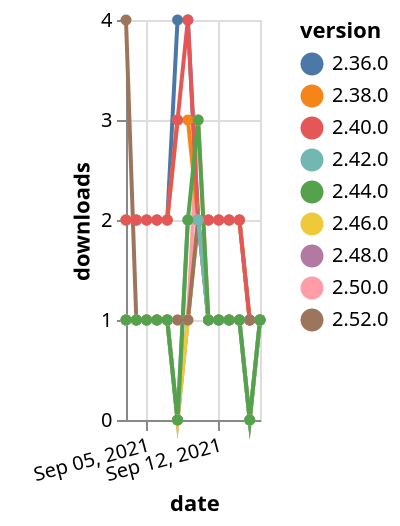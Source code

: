 {"$schema": "https://vega.github.io/schema/vega-lite/v5.json", "description": "A simple bar chart with embedded data.", "data": {"values": [{"date": "2021-09-03", "total": 2974, "delta": 2, "version": "2.36.0"}, {"date": "2021-09-04", "total": 2976, "delta": 2, "version": "2.36.0"}, {"date": "2021-09-05", "total": 2978, "delta": 2, "version": "2.36.0"}, {"date": "2021-09-06", "total": 2980, "delta": 2, "version": "2.36.0"}, {"date": "2021-09-07", "total": 2982, "delta": 2, "version": "2.36.0"}, {"date": "2021-09-08", "total": 2986, "delta": 4, "version": "2.36.0"}, {"date": "2021-09-09", "total": 2990, "delta": 4, "version": "2.36.0"}, {"date": "2021-09-10", "total": 2992, "delta": 2, "version": "2.36.0"}, {"date": "2021-09-11", "total": 2994, "delta": 2, "version": "2.36.0"}, {"date": "2021-09-12", "total": 2996, "delta": 2, "version": "2.36.0"}, {"date": "2021-09-13", "total": 2998, "delta": 2, "version": "2.36.0"}, {"date": "2021-09-14", "total": 3000, "delta": 2, "version": "2.36.0"}, {"date": "2021-09-15", "total": 3001, "delta": 1, "version": "2.36.0"}, {"date": "2021-09-16", "total": 3002, "delta": 1, "version": "2.36.0"}, {"date": "2021-09-03", "total": 157, "delta": 1, "version": "2.48.0"}, {"date": "2021-09-04", "total": 158, "delta": 1, "version": "2.48.0"}, {"date": "2021-09-05", "total": 159, "delta": 1, "version": "2.48.0"}, {"date": "2021-09-06", "total": 160, "delta": 1, "version": "2.48.0"}, {"date": "2021-09-07", "total": 161, "delta": 1, "version": "2.48.0"}, {"date": "2021-09-08", "total": 161, "delta": 0, "version": "2.48.0"}, {"date": "2021-09-09", "total": 162, "delta": 1, "version": "2.48.0"}, {"date": "2021-09-10", "total": 164, "delta": 2, "version": "2.48.0"}, {"date": "2021-09-11", "total": 165, "delta": 1, "version": "2.48.0"}, {"date": "2021-09-12", "total": 166, "delta": 1, "version": "2.48.0"}, {"date": "2021-09-13", "total": 167, "delta": 1, "version": "2.48.0"}, {"date": "2021-09-14", "total": 168, "delta": 1, "version": "2.48.0"}, {"date": "2021-09-15", "total": 168, "delta": 0, "version": "2.48.0"}, {"date": "2021-09-16", "total": 169, "delta": 1, "version": "2.48.0"}, {"date": "2021-09-03", "total": 176, "delta": 1, "version": "2.50.0"}, {"date": "2021-09-04", "total": 177, "delta": 1, "version": "2.50.0"}, {"date": "2021-09-05", "total": 178, "delta": 1, "version": "2.50.0"}, {"date": "2021-09-06", "total": 179, "delta": 1, "version": "2.50.0"}, {"date": "2021-09-07", "total": 180, "delta": 1, "version": "2.50.0"}, {"date": "2021-09-08", "total": 181, "delta": 1, "version": "2.50.0"}, {"date": "2021-09-09", "total": 182, "delta": 1, "version": "2.50.0"}, {"date": "2021-09-10", "total": 185, "delta": 3, "version": "2.50.0"}, {"date": "2021-09-11", "total": 186, "delta": 1, "version": "2.50.0"}, {"date": "2021-09-12", "total": 187, "delta": 1, "version": "2.50.0"}, {"date": "2021-09-13", "total": 188, "delta": 1, "version": "2.50.0"}, {"date": "2021-09-14", "total": 189, "delta": 1, "version": "2.50.0"}, {"date": "2021-09-15", "total": 190, "delta": 1, "version": "2.50.0"}, {"date": "2021-09-16", "total": 191, "delta": 1, "version": "2.50.0"}, {"date": "2021-09-03", "total": 2542, "delta": 2, "version": "2.38.0"}, {"date": "2021-09-04", "total": 2544, "delta": 2, "version": "2.38.0"}, {"date": "2021-09-05", "total": 2546, "delta": 2, "version": "2.38.0"}, {"date": "2021-09-06", "total": 2548, "delta": 2, "version": "2.38.0"}, {"date": "2021-09-07", "total": 2550, "delta": 2, "version": "2.38.0"}, {"date": "2021-09-08", "total": 2553, "delta": 3, "version": "2.38.0"}, {"date": "2021-09-09", "total": 2556, "delta": 3, "version": "2.38.0"}, {"date": "2021-09-10", "total": 2558, "delta": 2, "version": "2.38.0"}, {"date": "2021-09-11", "total": 2560, "delta": 2, "version": "2.38.0"}, {"date": "2021-09-12", "total": 2562, "delta": 2, "version": "2.38.0"}, {"date": "2021-09-13", "total": 2564, "delta": 2, "version": "2.38.0"}, {"date": "2021-09-14", "total": 2566, "delta": 2, "version": "2.38.0"}, {"date": "2021-09-15", "total": 2567, "delta": 1, "version": "2.38.0"}, {"date": "2021-09-16", "total": 2568, "delta": 1, "version": "2.38.0"}, {"date": "2021-09-03", "total": 2384, "delta": 2, "version": "2.40.0"}, {"date": "2021-09-04", "total": 2386, "delta": 2, "version": "2.40.0"}, {"date": "2021-09-05", "total": 2388, "delta": 2, "version": "2.40.0"}, {"date": "2021-09-06", "total": 2390, "delta": 2, "version": "2.40.0"}, {"date": "2021-09-07", "total": 2392, "delta": 2, "version": "2.40.0"}, {"date": "2021-09-08", "total": 2395, "delta": 3, "version": "2.40.0"}, {"date": "2021-09-09", "total": 2399, "delta": 4, "version": "2.40.0"}, {"date": "2021-09-10", "total": 2401, "delta": 2, "version": "2.40.0"}, {"date": "2021-09-11", "total": 2403, "delta": 2, "version": "2.40.0"}, {"date": "2021-09-12", "total": 2405, "delta": 2, "version": "2.40.0"}, {"date": "2021-09-13", "total": 2407, "delta": 2, "version": "2.40.0"}, {"date": "2021-09-14", "total": 2409, "delta": 2, "version": "2.40.0"}, {"date": "2021-09-15", "total": 2410, "delta": 1, "version": "2.40.0"}, {"date": "2021-09-16", "total": 2411, "delta": 1, "version": "2.40.0"}, {"date": "2021-09-03", "total": 177, "delta": 1, "version": "2.46.0"}, {"date": "2021-09-04", "total": 178, "delta": 1, "version": "2.46.0"}, {"date": "2021-09-05", "total": 179, "delta": 1, "version": "2.46.0"}, {"date": "2021-09-06", "total": 180, "delta": 1, "version": "2.46.0"}, {"date": "2021-09-07", "total": 181, "delta": 1, "version": "2.46.0"}, {"date": "2021-09-08", "total": 181, "delta": 0, "version": "2.46.0"}, {"date": "2021-09-09", "total": 182, "delta": 1, "version": "2.46.0"}, {"date": "2021-09-10", "total": 184, "delta": 2, "version": "2.46.0"}, {"date": "2021-09-11", "total": 185, "delta": 1, "version": "2.46.0"}, {"date": "2021-09-12", "total": 186, "delta": 1, "version": "2.46.0"}, {"date": "2021-09-13", "total": 187, "delta": 1, "version": "2.46.0"}, {"date": "2021-09-14", "total": 188, "delta": 1, "version": "2.46.0"}, {"date": "2021-09-15", "total": 188, "delta": 0, "version": "2.46.0"}, {"date": "2021-09-16", "total": 189, "delta": 1, "version": "2.46.0"}, {"date": "2021-09-03", "total": 120, "delta": 4, "version": "2.52.0"}, {"date": "2021-09-04", "total": 121, "delta": 1, "version": "2.52.0"}, {"date": "2021-09-05", "total": 122, "delta": 1, "version": "2.52.0"}, {"date": "2021-09-06", "total": 123, "delta": 1, "version": "2.52.0"}, {"date": "2021-09-07", "total": 124, "delta": 1, "version": "2.52.0"}, {"date": "2021-09-08", "total": 125, "delta": 1, "version": "2.52.0"}, {"date": "2021-09-09", "total": 126, "delta": 1, "version": "2.52.0"}, {"date": "2021-09-10", "total": 128, "delta": 2, "version": "2.52.0"}, {"date": "2021-09-11", "total": 129, "delta": 1, "version": "2.52.0"}, {"date": "2021-09-12", "total": 130, "delta": 1, "version": "2.52.0"}, {"date": "2021-09-13", "total": 131, "delta": 1, "version": "2.52.0"}, {"date": "2021-09-14", "total": 132, "delta": 1, "version": "2.52.0"}, {"date": "2021-09-15", "total": 133, "delta": 1, "version": "2.52.0"}, {"date": "2021-09-16", "total": 134, "delta": 1, "version": "2.52.0"}, {"date": "2021-09-03", "total": 228, "delta": 1, "version": "2.42.0"}, {"date": "2021-09-04", "total": 229, "delta": 1, "version": "2.42.0"}, {"date": "2021-09-05", "total": 230, "delta": 1, "version": "2.42.0"}, {"date": "2021-09-06", "total": 231, "delta": 1, "version": "2.42.0"}, {"date": "2021-09-07", "total": 232, "delta": 1, "version": "2.42.0"}, {"date": "2021-09-08", "total": 232, "delta": 0, "version": "2.42.0"}, {"date": "2021-09-09", "total": 234, "delta": 2, "version": "2.42.0"}, {"date": "2021-09-10", "total": 236, "delta": 2, "version": "2.42.0"}, {"date": "2021-09-11", "total": 237, "delta": 1, "version": "2.42.0"}, {"date": "2021-09-12", "total": 238, "delta": 1, "version": "2.42.0"}, {"date": "2021-09-13", "total": 239, "delta": 1, "version": "2.42.0"}, {"date": "2021-09-14", "total": 240, "delta": 1, "version": "2.42.0"}, {"date": "2021-09-15", "total": 240, "delta": 0, "version": "2.42.0"}, {"date": "2021-09-16", "total": 241, "delta": 1, "version": "2.42.0"}, {"date": "2021-09-03", "total": 306, "delta": 1, "version": "2.44.0"}, {"date": "2021-09-04", "total": 307, "delta": 1, "version": "2.44.0"}, {"date": "2021-09-05", "total": 308, "delta": 1, "version": "2.44.0"}, {"date": "2021-09-06", "total": 309, "delta": 1, "version": "2.44.0"}, {"date": "2021-09-07", "total": 310, "delta": 1, "version": "2.44.0"}, {"date": "2021-09-08", "total": 310, "delta": 0, "version": "2.44.0"}, {"date": "2021-09-09", "total": 312, "delta": 2, "version": "2.44.0"}, {"date": "2021-09-10", "total": 315, "delta": 3, "version": "2.44.0"}, {"date": "2021-09-11", "total": 316, "delta": 1, "version": "2.44.0"}, {"date": "2021-09-12", "total": 317, "delta": 1, "version": "2.44.0"}, {"date": "2021-09-13", "total": 318, "delta": 1, "version": "2.44.0"}, {"date": "2021-09-14", "total": 319, "delta": 1, "version": "2.44.0"}, {"date": "2021-09-15", "total": 319, "delta": 0, "version": "2.44.0"}, {"date": "2021-09-16", "total": 320, "delta": 1, "version": "2.44.0"}]}, "width": "container", "mark": {"type": "line", "point": {"filled": true}}, "encoding": {"x": {"field": "date", "type": "temporal", "timeUnit": "yearmonthdate", "title": "date", "axis": {"labelAngle": -15}}, "y": {"field": "delta", "type": "quantitative", "title": "downloads"}, "color": {"field": "version", "type": "nominal"}, "tooltip": {"field": "delta"}}}